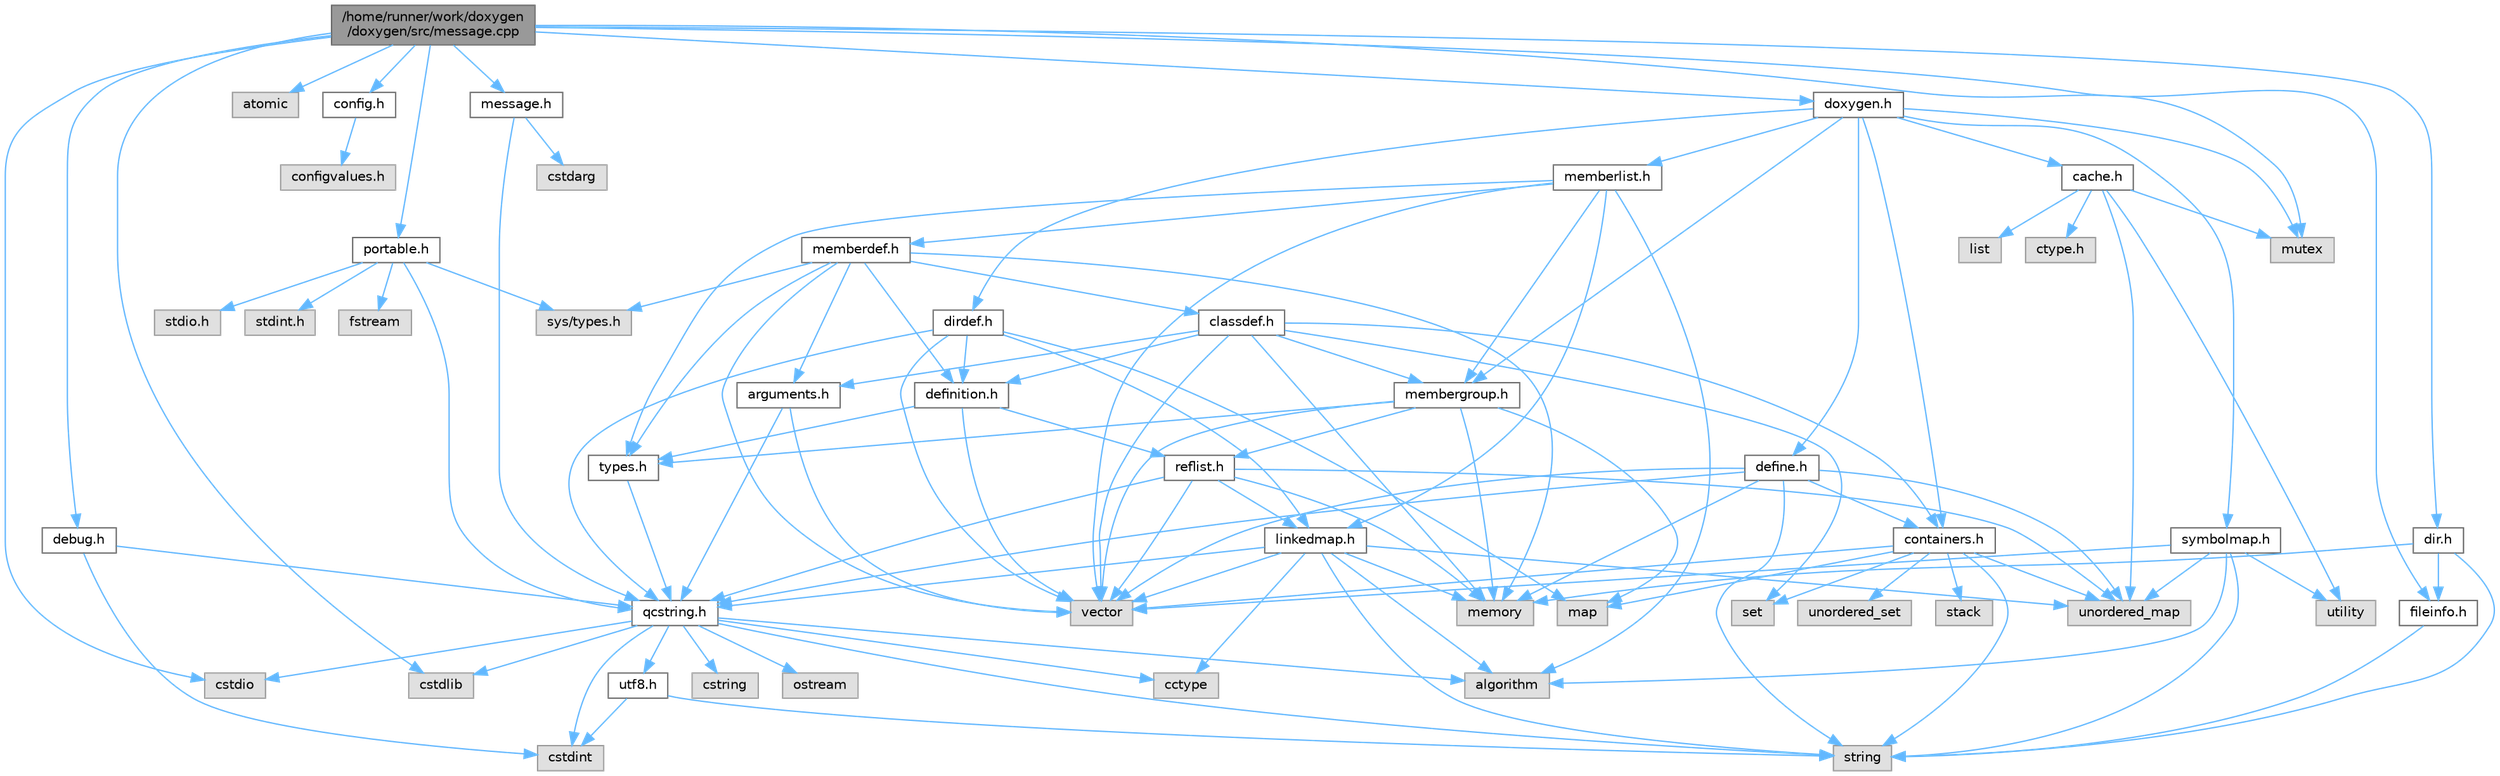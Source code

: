 digraph "/home/runner/work/doxygen/doxygen/src/message.cpp"
{
 // INTERACTIVE_SVG=YES
 // LATEX_PDF_SIZE
  bgcolor="transparent";
  edge [fontname=Helvetica,fontsize=10,labelfontname=Helvetica,labelfontsize=10];
  node [fontname=Helvetica,fontsize=10,shape=box,height=0.2,width=0.4];
  Node1 [id="Node000001",label="/home/runner/work/doxygen\l/doxygen/src/message.cpp",height=0.2,width=0.4,color="gray40", fillcolor="grey60", style="filled", fontcolor="black"];
  Node1 -> Node2 [id="edge1_Node000001_Node000002",color="steelblue1",style="solid"];
  Node2 [id="Node000002",label="cstdio",height=0.2,width=0.4,color="grey60", fillcolor="#E0E0E0", style="filled"];
  Node1 -> Node3 [id="edge2_Node000001_Node000003",color="steelblue1",style="solid"];
  Node3 [id="Node000003",label="cstdlib",height=0.2,width=0.4,color="grey60", fillcolor="#E0E0E0", style="filled"];
  Node1 -> Node4 [id="edge3_Node000001_Node000004",color="steelblue1",style="solid"];
  Node4 [id="Node000004",label="mutex",height=0.2,width=0.4,color="grey60", fillcolor="#E0E0E0", style="filled"];
  Node1 -> Node5 [id="edge4_Node000001_Node000005",color="steelblue1",style="solid"];
  Node5 [id="Node000005",label="atomic",height=0.2,width=0.4,color="grey60", fillcolor="#E0E0E0", style="filled"];
  Node1 -> Node6 [id="edge5_Node000001_Node000006",color="steelblue1",style="solid"];
  Node6 [id="Node000006",label="config.h",height=0.2,width=0.4,color="grey40", fillcolor="white", style="filled",URL="$db/d16/config_8h.html",tooltip=" "];
  Node6 -> Node7 [id="edge6_Node000006_Node000007",color="steelblue1",style="solid"];
  Node7 [id="Node000007",label="configvalues.h",height=0.2,width=0.4,color="grey60", fillcolor="#E0E0E0", style="filled"];
  Node1 -> Node8 [id="edge7_Node000001_Node000008",color="steelblue1",style="solid"];
  Node8 [id="Node000008",label="debug.h",height=0.2,width=0.4,color="grey40", fillcolor="white", style="filled",URL="$db/d16/debug_8h.html",tooltip=" "];
  Node8 -> Node9 [id="edge8_Node000008_Node000009",color="steelblue1",style="solid"];
  Node9 [id="Node000009",label="cstdint",height=0.2,width=0.4,color="grey60", fillcolor="#E0E0E0", style="filled"];
  Node8 -> Node10 [id="edge9_Node000008_Node000010",color="steelblue1",style="solid"];
  Node10 [id="Node000010",label="qcstring.h",height=0.2,width=0.4,color="grey40", fillcolor="white", style="filled",URL="$d7/d5c/qcstring_8h.html",tooltip=" "];
  Node10 -> Node11 [id="edge10_Node000010_Node000011",color="steelblue1",style="solid"];
  Node11 [id="Node000011",label="string",height=0.2,width=0.4,color="grey60", fillcolor="#E0E0E0", style="filled"];
  Node10 -> Node12 [id="edge11_Node000010_Node000012",color="steelblue1",style="solid"];
  Node12 [id="Node000012",label="algorithm",height=0.2,width=0.4,color="grey60", fillcolor="#E0E0E0", style="filled"];
  Node10 -> Node13 [id="edge12_Node000010_Node000013",color="steelblue1",style="solid"];
  Node13 [id="Node000013",label="cctype",height=0.2,width=0.4,color="grey60", fillcolor="#E0E0E0", style="filled"];
  Node10 -> Node14 [id="edge13_Node000010_Node000014",color="steelblue1",style="solid"];
  Node14 [id="Node000014",label="cstring",height=0.2,width=0.4,color="grey60", fillcolor="#E0E0E0", style="filled"];
  Node10 -> Node2 [id="edge14_Node000010_Node000002",color="steelblue1",style="solid"];
  Node10 -> Node3 [id="edge15_Node000010_Node000003",color="steelblue1",style="solid"];
  Node10 -> Node9 [id="edge16_Node000010_Node000009",color="steelblue1",style="solid"];
  Node10 -> Node15 [id="edge17_Node000010_Node000015",color="steelblue1",style="solid"];
  Node15 [id="Node000015",label="ostream",height=0.2,width=0.4,color="grey60", fillcolor="#E0E0E0", style="filled"];
  Node10 -> Node16 [id="edge18_Node000010_Node000016",color="steelblue1",style="solid"];
  Node16 [id="Node000016",label="utf8.h",height=0.2,width=0.4,color="grey40", fillcolor="white", style="filled",URL="$db/d7c/utf8_8h.html",tooltip="Various UTF8 related helper functions."];
  Node16 -> Node9 [id="edge19_Node000016_Node000009",color="steelblue1",style="solid"];
  Node16 -> Node11 [id="edge20_Node000016_Node000011",color="steelblue1",style="solid"];
  Node1 -> Node17 [id="edge21_Node000001_Node000017",color="steelblue1",style="solid"];
  Node17 [id="Node000017",label="portable.h",height=0.2,width=0.4,color="grey40", fillcolor="white", style="filled",URL="$d2/de2/portable_8h.html",tooltip="Portable versions of functions that are platform dependent."];
  Node17 -> Node18 [id="edge22_Node000017_Node000018",color="steelblue1",style="solid"];
  Node18 [id="Node000018",label="stdio.h",height=0.2,width=0.4,color="grey60", fillcolor="#E0E0E0", style="filled"];
  Node17 -> Node19 [id="edge23_Node000017_Node000019",color="steelblue1",style="solid"];
  Node19 [id="Node000019",label="sys/types.h",height=0.2,width=0.4,color="grey60", fillcolor="#E0E0E0", style="filled"];
  Node17 -> Node20 [id="edge24_Node000017_Node000020",color="steelblue1",style="solid"];
  Node20 [id="Node000020",label="stdint.h",height=0.2,width=0.4,color="grey60", fillcolor="#E0E0E0", style="filled"];
  Node17 -> Node21 [id="edge25_Node000017_Node000021",color="steelblue1",style="solid"];
  Node21 [id="Node000021",label="fstream",height=0.2,width=0.4,color="grey60", fillcolor="#E0E0E0", style="filled"];
  Node17 -> Node10 [id="edge26_Node000017_Node000010",color="steelblue1",style="solid"];
  Node1 -> Node22 [id="edge27_Node000001_Node000022",color="steelblue1",style="solid"];
  Node22 [id="Node000022",label="message.h",height=0.2,width=0.4,color="grey40", fillcolor="white", style="filled",URL="$d2/d0d/message_8h.html",tooltip=" "];
  Node22 -> Node23 [id="edge28_Node000022_Node000023",color="steelblue1",style="solid"];
  Node23 [id="Node000023",label="cstdarg",height=0.2,width=0.4,color="grey60", fillcolor="#E0E0E0", style="filled"];
  Node22 -> Node10 [id="edge29_Node000022_Node000010",color="steelblue1",style="solid"];
  Node1 -> Node24 [id="edge30_Node000001_Node000024",color="steelblue1",style="solid"];
  Node24 [id="Node000024",label="doxygen.h",height=0.2,width=0.4,color="grey40", fillcolor="white", style="filled",URL="$d1/da1/doxygen_8h.html",tooltip=" "];
  Node24 -> Node4 [id="edge31_Node000024_Node000004",color="steelblue1",style="solid"];
  Node24 -> Node25 [id="edge32_Node000024_Node000025",color="steelblue1",style="solid"];
  Node25 [id="Node000025",label="containers.h",height=0.2,width=0.4,color="grey40", fillcolor="white", style="filled",URL="$d5/d75/containers_8h.html",tooltip=" "];
  Node25 -> Node26 [id="edge33_Node000025_Node000026",color="steelblue1",style="solid"];
  Node26 [id="Node000026",label="vector",height=0.2,width=0.4,color="grey60", fillcolor="#E0E0E0", style="filled"];
  Node25 -> Node11 [id="edge34_Node000025_Node000011",color="steelblue1",style="solid"];
  Node25 -> Node27 [id="edge35_Node000025_Node000027",color="steelblue1",style="solid"];
  Node27 [id="Node000027",label="set",height=0.2,width=0.4,color="grey60", fillcolor="#E0E0E0", style="filled"];
  Node25 -> Node28 [id="edge36_Node000025_Node000028",color="steelblue1",style="solid"];
  Node28 [id="Node000028",label="map",height=0.2,width=0.4,color="grey60", fillcolor="#E0E0E0", style="filled"];
  Node25 -> Node29 [id="edge37_Node000025_Node000029",color="steelblue1",style="solid"];
  Node29 [id="Node000029",label="unordered_set",height=0.2,width=0.4,color="grey60", fillcolor="#E0E0E0", style="filled"];
  Node25 -> Node30 [id="edge38_Node000025_Node000030",color="steelblue1",style="solid"];
  Node30 [id="Node000030",label="unordered_map",height=0.2,width=0.4,color="grey60", fillcolor="#E0E0E0", style="filled"];
  Node25 -> Node31 [id="edge39_Node000025_Node000031",color="steelblue1",style="solid"];
  Node31 [id="Node000031",label="stack",height=0.2,width=0.4,color="grey60", fillcolor="#E0E0E0", style="filled"];
  Node24 -> Node32 [id="edge40_Node000024_Node000032",color="steelblue1",style="solid"];
  Node32 [id="Node000032",label="membergroup.h",height=0.2,width=0.4,color="grey40", fillcolor="white", style="filled",URL="$d9/d11/membergroup_8h.html",tooltip=" "];
  Node32 -> Node26 [id="edge41_Node000032_Node000026",color="steelblue1",style="solid"];
  Node32 -> Node28 [id="edge42_Node000032_Node000028",color="steelblue1",style="solid"];
  Node32 -> Node33 [id="edge43_Node000032_Node000033",color="steelblue1",style="solid"];
  Node33 [id="Node000033",label="memory",height=0.2,width=0.4,color="grey60", fillcolor="#E0E0E0", style="filled"];
  Node32 -> Node34 [id="edge44_Node000032_Node000034",color="steelblue1",style="solid"];
  Node34 [id="Node000034",label="types.h",height=0.2,width=0.4,color="grey40", fillcolor="white", style="filled",URL="$d9/d49/types_8h.html",tooltip="This file contains a number of basic enums and types."];
  Node34 -> Node10 [id="edge45_Node000034_Node000010",color="steelblue1",style="solid"];
  Node32 -> Node35 [id="edge46_Node000032_Node000035",color="steelblue1",style="solid"];
  Node35 [id="Node000035",label="reflist.h",height=0.2,width=0.4,color="grey40", fillcolor="white", style="filled",URL="$d1/d02/reflist_8h.html",tooltip=" "];
  Node35 -> Node26 [id="edge47_Node000035_Node000026",color="steelblue1",style="solid"];
  Node35 -> Node30 [id="edge48_Node000035_Node000030",color="steelblue1",style="solid"];
  Node35 -> Node33 [id="edge49_Node000035_Node000033",color="steelblue1",style="solid"];
  Node35 -> Node10 [id="edge50_Node000035_Node000010",color="steelblue1",style="solid"];
  Node35 -> Node36 [id="edge51_Node000035_Node000036",color="steelblue1",style="solid"];
  Node36 [id="Node000036",label="linkedmap.h",height=0.2,width=0.4,color="grey40", fillcolor="white", style="filled",URL="$da/de1/linkedmap_8h.html",tooltip=" "];
  Node36 -> Node30 [id="edge52_Node000036_Node000030",color="steelblue1",style="solid"];
  Node36 -> Node26 [id="edge53_Node000036_Node000026",color="steelblue1",style="solid"];
  Node36 -> Node33 [id="edge54_Node000036_Node000033",color="steelblue1",style="solid"];
  Node36 -> Node11 [id="edge55_Node000036_Node000011",color="steelblue1",style="solid"];
  Node36 -> Node12 [id="edge56_Node000036_Node000012",color="steelblue1",style="solid"];
  Node36 -> Node13 [id="edge57_Node000036_Node000013",color="steelblue1",style="solid"];
  Node36 -> Node10 [id="edge58_Node000036_Node000010",color="steelblue1",style="solid"];
  Node24 -> Node37 [id="edge59_Node000024_Node000037",color="steelblue1",style="solid"];
  Node37 [id="Node000037",label="dirdef.h",height=0.2,width=0.4,color="grey40", fillcolor="white", style="filled",URL="$d6/d15/dirdef_8h.html",tooltip=" "];
  Node37 -> Node26 [id="edge60_Node000037_Node000026",color="steelblue1",style="solid"];
  Node37 -> Node28 [id="edge61_Node000037_Node000028",color="steelblue1",style="solid"];
  Node37 -> Node10 [id="edge62_Node000037_Node000010",color="steelblue1",style="solid"];
  Node37 -> Node36 [id="edge63_Node000037_Node000036",color="steelblue1",style="solid"];
  Node37 -> Node38 [id="edge64_Node000037_Node000038",color="steelblue1",style="solid"];
  Node38 [id="Node000038",label="definition.h",height=0.2,width=0.4,color="grey40", fillcolor="white", style="filled",URL="$df/da1/definition_8h.html",tooltip=" "];
  Node38 -> Node26 [id="edge65_Node000038_Node000026",color="steelblue1",style="solid"];
  Node38 -> Node34 [id="edge66_Node000038_Node000034",color="steelblue1",style="solid"];
  Node38 -> Node35 [id="edge67_Node000038_Node000035",color="steelblue1",style="solid"];
  Node24 -> Node39 [id="edge68_Node000024_Node000039",color="steelblue1",style="solid"];
  Node39 [id="Node000039",label="memberlist.h",height=0.2,width=0.4,color="grey40", fillcolor="white", style="filled",URL="$dd/d78/memberlist_8h.html",tooltip=" "];
  Node39 -> Node26 [id="edge69_Node000039_Node000026",color="steelblue1",style="solid"];
  Node39 -> Node12 [id="edge70_Node000039_Node000012",color="steelblue1",style="solid"];
  Node39 -> Node40 [id="edge71_Node000039_Node000040",color="steelblue1",style="solid"];
  Node40 [id="Node000040",label="memberdef.h",height=0.2,width=0.4,color="grey40", fillcolor="white", style="filled",URL="$d4/d46/memberdef_8h.html",tooltip=" "];
  Node40 -> Node26 [id="edge72_Node000040_Node000026",color="steelblue1",style="solid"];
  Node40 -> Node33 [id="edge73_Node000040_Node000033",color="steelblue1",style="solid"];
  Node40 -> Node19 [id="edge74_Node000040_Node000019",color="steelblue1",style="solid"];
  Node40 -> Node34 [id="edge75_Node000040_Node000034",color="steelblue1",style="solid"];
  Node40 -> Node38 [id="edge76_Node000040_Node000038",color="steelblue1",style="solid"];
  Node40 -> Node41 [id="edge77_Node000040_Node000041",color="steelblue1",style="solid"];
  Node41 [id="Node000041",label="arguments.h",height=0.2,width=0.4,color="grey40", fillcolor="white", style="filled",URL="$df/d9b/arguments_8h.html",tooltip=" "];
  Node41 -> Node26 [id="edge78_Node000041_Node000026",color="steelblue1",style="solid"];
  Node41 -> Node10 [id="edge79_Node000041_Node000010",color="steelblue1",style="solid"];
  Node40 -> Node42 [id="edge80_Node000040_Node000042",color="steelblue1",style="solid"];
  Node42 [id="Node000042",label="classdef.h",height=0.2,width=0.4,color="grey40", fillcolor="white", style="filled",URL="$d1/da6/classdef_8h.html",tooltip=" "];
  Node42 -> Node33 [id="edge81_Node000042_Node000033",color="steelblue1",style="solid"];
  Node42 -> Node26 [id="edge82_Node000042_Node000026",color="steelblue1",style="solid"];
  Node42 -> Node27 [id="edge83_Node000042_Node000027",color="steelblue1",style="solid"];
  Node42 -> Node25 [id="edge84_Node000042_Node000025",color="steelblue1",style="solid"];
  Node42 -> Node38 [id="edge85_Node000042_Node000038",color="steelblue1",style="solid"];
  Node42 -> Node41 [id="edge86_Node000042_Node000041",color="steelblue1",style="solid"];
  Node42 -> Node32 [id="edge87_Node000042_Node000032",color="steelblue1",style="solid"];
  Node39 -> Node36 [id="edge88_Node000039_Node000036",color="steelblue1",style="solid"];
  Node39 -> Node34 [id="edge89_Node000039_Node000034",color="steelblue1",style="solid"];
  Node39 -> Node32 [id="edge90_Node000039_Node000032",color="steelblue1",style="solid"];
  Node24 -> Node43 [id="edge91_Node000024_Node000043",color="steelblue1",style="solid"];
  Node43 [id="Node000043",label="define.h",height=0.2,width=0.4,color="grey40", fillcolor="white", style="filled",URL="$df/d67/define_8h.html",tooltip=" "];
  Node43 -> Node26 [id="edge92_Node000043_Node000026",color="steelblue1",style="solid"];
  Node43 -> Node33 [id="edge93_Node000043_Node000033",color="steelblue1",style="solid"];
  Node43 -> Node11 [id="edge94_Node000043_Node000011",color="steelblue1",style="solid"];
  Node43 -> Node30 [id="edge95_Node000043_Node000030",color="steelblue1",style="solid"];
  Node43 -> Node10 [id="edge96_Node000043_Node000010",color="steelblue1",style="solid"];
  Node43 -> Node25 [id="edge97_Node000043_Node000025",color="steelblue1",style="solid"];
  Node24 -> Node44 [id="edge98_Node000024_Node000044",color="steelblue1",style="solid"];
  Node44 [id="Node000044",label="cache.h",height=0.2,width=0.4,color="grey40", fillcolor="white", style="filled",URL="$d3/d26/cache_8h.html",tooltip=" "];
  Node44 -> Node45 [id="edge99_Node000044_Node000045",color="steelblue1",style="solid"];
  Node45 [id="Node000045",label="list",height=0.2,width=0.4,color="grey60", fillcolor="#E0E0E0", style="filled"];
  Node44 -> Node30 [id="edge100_Node000044_Node000030",color="steelblue1",style="solid"];
  Node44 -> Node4 [id="edge101_Node000044_Node000004",color="steelblue1",style="solid"];
  Node44 -> Node46 [id="edge102_Node000044_Node000046",color="steelblue1",style="solid"];
  Node46 [id="Node000046",label="utility",height=0.2,width=0.4,color="grey60", fillcolor="#E0E0E0", style="filled"];
  Node44 -> Node47 [id="edge103_Node000044_Node000047",color="steelblue1",style="solid"];
  Node47 [id="Node000047",label="ctype.h",height=0.2,width=0.4,color="grey60", fillcolor="#E0E0E0", style="filled"];
  Node24 -> Node48 [id="edge104_Node000024_Node000048",color="steelblue1",style="solid"];
  Node48 [id="Node000048",label="symbolmap.h",height=0.2,width=0.4,color="grey40", fillcolor="white", style="filled",URL="$d7/ddd/symbolmap_8h.html",tooltip=" "];
  Node48 -> Node12 [id="edge105_Node000048_Node000012",color="steelblue1",style="solid"];
  Node48 -> Node30 [id="edge106_Node000048_Node000030",color="steelblue1",style="solid"];
  Node48 -> Node26 [id="edge107_Node000048_Node000026",color="steelblue1",style="solid"];
  Node48 -> Node11 [id="edge108_Node000048_Node000011",color="steelblue1",style="solid"];
  Node48 -> Node46 [id="edge109_Node000048_Node000046",color="steelblue1",style="solid"];
  Node1 -> Node49 [id="edge110_Node000001_Node000049",color="steelblue1",style="solid"];
  Node49 [id="Node000049",label="fileinfo.h",height=0.2,width=0.4,color="grey40", fillcolor="white", style="filled",URL="$df/d45/fileinfo_8h.html",tooltip=" "];
  Node49 -> Node11 [id="edge111_Node000049_Node000011",color="steelblue1",style="solid"];
  Node1 -> Node50 [id="edge112_Node000001_Node000050",color="steelblue1",style="solid"];
  Node50 [id="Node000050",label="dir.h",height=0.2,width=0.4,color="grey40", fillcolor="white", style="filled",URL="$df/d9c/dir_8h.html",tooltip=" "];
  Node50 -> Node11 [id="edge113_Node000050_Node000011",color="steelblue1",style="solid"];
  Node50 -> Node33 [id="edge114_Node000050_Node000033",color="steelblue1",style="solid"];
  Node50 -> Node49 [id="edge115_Node000050_Node000049",color="steelblue1",style="solid"];
}
